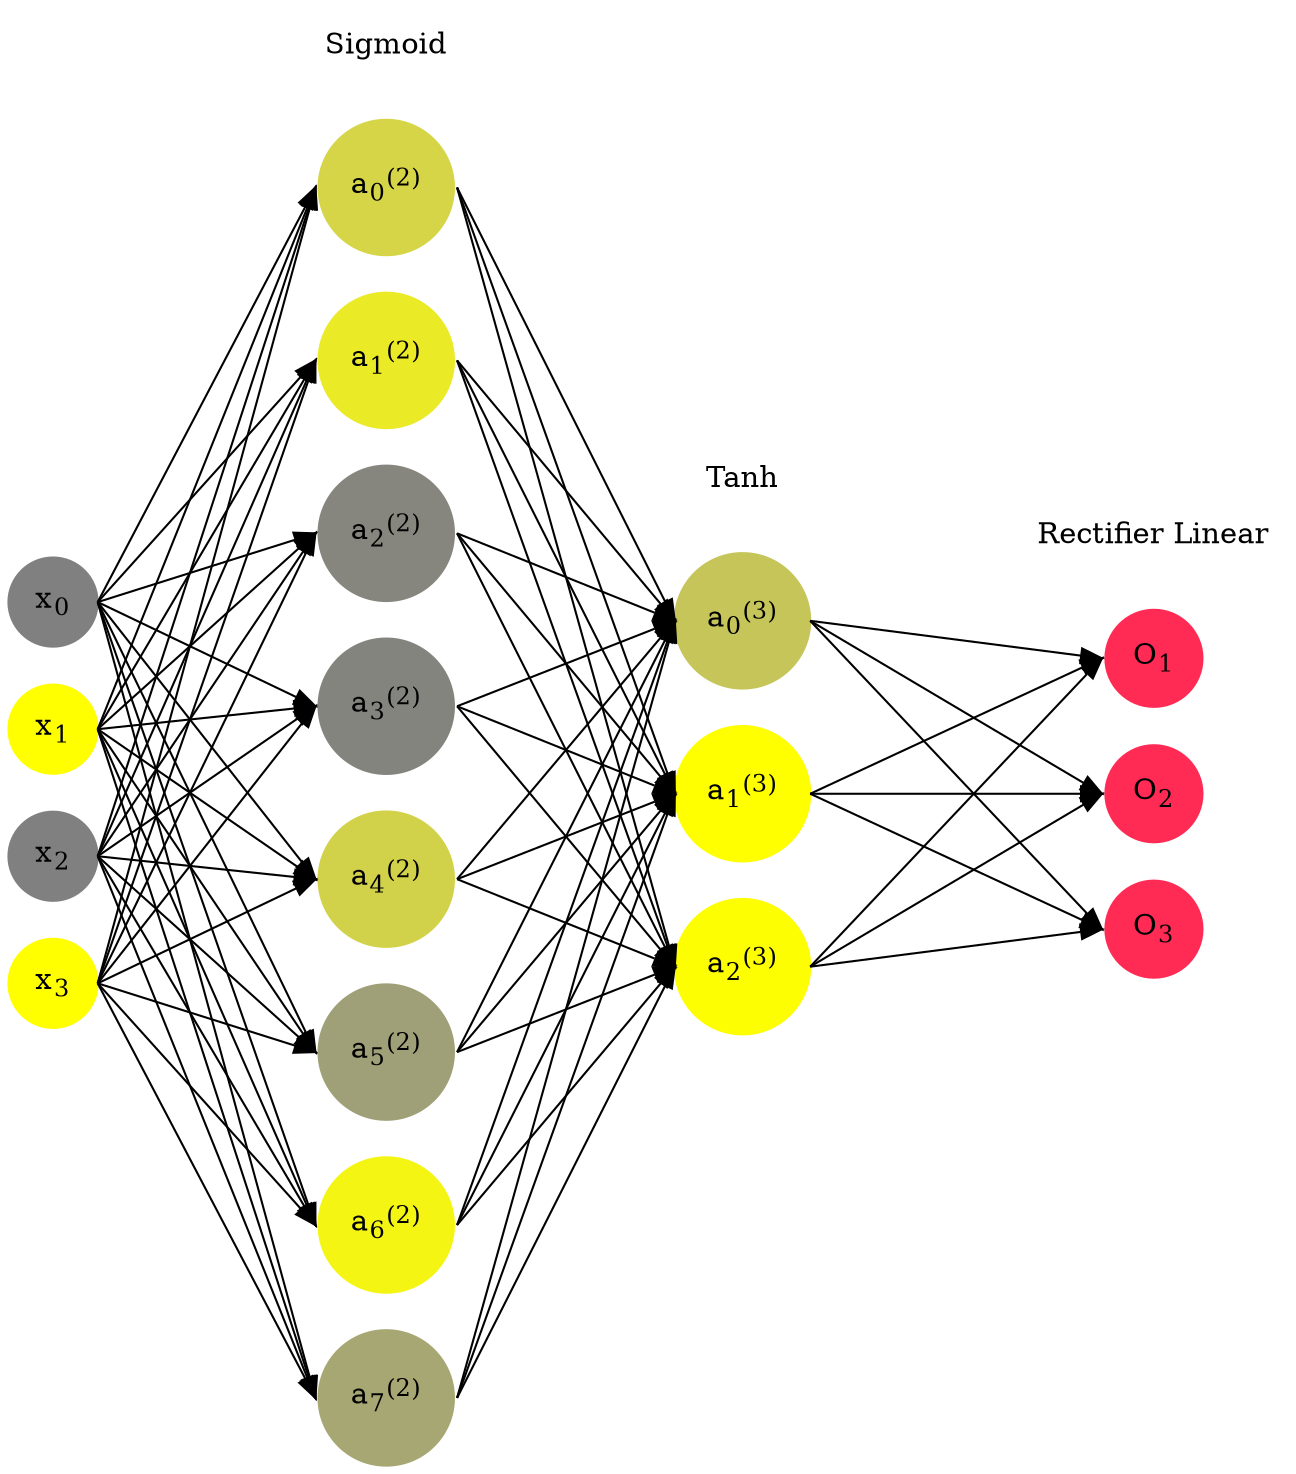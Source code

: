 digraph G {
	rankdir = LR;
	splines=false;
	edge[style=invis];
	ranksep= 1.4;
	{
	node [shape=circle, color="0.1667, 0.0, 0.5", style=filled, fillcolor="0.1667, 0.0, 0.5"];
	x0 [label=<x<sub>0</sub>>];
	}
	{
	node [shape=circle, color="0.1667, 1.0, 1.0", style=filled, fillcolor="0.1667, 1.0, 1.0"];
	x1 [label=<x<sub>1</sub>>];
	}
	{
	node [shape=circle, color="0.1667, 0.0, 0.5", style=filled, fillcolor="0.1667, 0.0, 0.5"];
	x2 [label=<x<sub>2</sub>>];
	}
	{
	node [shape=circle, color="0.1667, 1.0, 1.0", style=filled, fillcolor="0.1667, 1.0, 1.0"];
	x3 [label=<x<sub>3</sub>>];
	}
	{
	node [shape=circle, color="0.1667, 0.667061, 0.833530", style=filled, fillcolor="0.1667, 0.667061, 0.833530"];
	a02 [label=<a<sub>0</sub><sup>(2)</sup>>];
	}
	{
	node [shape=circle, color="0.1667, 0.832453, 0.916227", style=filled, fillcolor="0.1667, 0.832453, 0.916227"];
	a12 [label=<a<sub>1</sub><sup>(2)</sup>>];
	}
	{
	node [shape=circle, color="0.1667, 0.049553, 0.524777", style=filled, fillcolor="0.1667, 0.049553, 0.524777"];
	a22 [label=<a<sub>2</sub><sup>(2)</sup>>];
	}
	{
	node [shape=circle, color="0.1667, 0.037430, 0.518715", style=filled, fillcolor="0.1667, 0.037430, 0.518715"];
	a32 [label=<a<sub>3</sub><sup>(2)</sup>>];
	}
	{
	node [shape=circle, color="0.1667, 0.646988, 0.823494", style=filled, fillcolor="0.1667, 0.646988, 0.823494"];
	a42 [label=<a<sub>4</sub><sup>(2)</sup>>];
	}
	{
	node [shape=circle, color="0.1667, 0.248111, 0.624055", style=filled, fillcolor="0.1667, 0.248111, 0.624055"];
	a52 [label=<a<sub>5</sub><sup>(2)</sup>>];
	}
	{
	node [shape=circle, color="0.1667, 0.914647, 0.957324", style=filled, fillcolor="0.1667, 0.914647, 0.957324"];
	a62 [label=<a<sub>6</sub><sup>(2)</sup>>];
	}
	{
	node [shape=circle, color="0.1667, 0.311173, 0.655586", style=filled, fillcolor="0.1667, 0.311173, 0.655586"];
	a72 [label=<a<sub>7</sub><sup>(2)</sup>>];
	}
	{
	node [shape=circle, color="0.1667, 0.546382, 0.773191", style=filled, fillcolor="0.1667, 0.546382, 0.773191"];
	a03 [label=<a<sub>0</sub><sup>(3)</sup>>];
	}
	{
	node [shape=circle, color="0.1667, 0.998031, 0.999016", style=filled, fillcolor="0.1667, 0.998031, 0.999016"];
	a13 [label=<a<sub>1</sub><sup>(3)</sup>>];
	}
	{
	node [shape=circle, color="0.1667, 0.990918, 0.995459", style=filled, fillcolor="0.1667, 0.990918, 0.995459"];
	a23 [label=<a<sub>2</sub><sup>(3)</sup>>];
	}
	{
	node [shape=circle, color="0.9667, 0.83, 1.0", style=filled, fillcolor="0.9667, 0.83, 1.0"];
	O1 [label=<O<sub>1</sub>>];
	}
	{
	node [shape=circle, color="0.9667, 0.83, 1.0", style=filled, fillcolor="0.9667, 0.83, 1.0"];
	O2 [label=<O<sub>2</sub>>];
	}
	{
	node [shape=circle, color="0.9667, 0.83, 1.0", style=filled, fillcolor="0.9667, 0.83, 1.0"];
	O3 [label=<O<sub>3</sub>>];
	}
	{
	rank=same;
	x0->x1->x2->x3;
	}
	{
	rank=same;
	a02->a12->a22->a32->a42->a52->a62->a72;
	}
	{
	rank=same;
	a03->a13->a23;
	}
	{
	rank=same;
	O1->O2->O3;
	}
	l1 [shape=plaintext,label="Sigmoid"];
	l1->a02;
	{rank=same; l1;a02};
	l2 [shape=plaintext,label="Tanh"];
	l2->a03;
	{rank=same; l2;a03};
	l3 [shape=plaintext,label="Rectifier Linear"];
	l3->O1;
	{rank=same; l3;O1};
edge[style=solid, tailport=e, headport=w];
	{x0;x1;x2;x3} -> {a02;a12;a22;a32;a42;a52;a62;a72};
	{a02;a12;a22;a32;a42;a52;a62;a72} -> {a03;a13;a23};
	{a03;a13;a23} -> {O1,O2,O3};
}